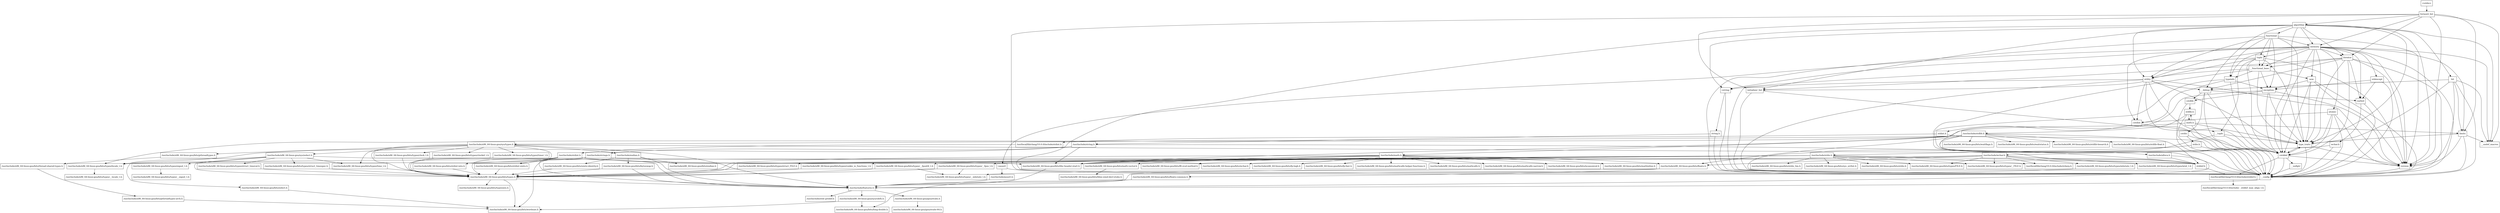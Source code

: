 digraph "dependencies" {
  header_0 [ shape="box", label="\<stdin\>" ];
  header_1 [ shape="box", label="forward_list" ];
  header_100 [ shape="box", label="/usr/include/x86_64-linux-gnu/bits/stdio_lim.h" ];
  header_101 [ shape="box", label="/usr/include/x86_64-linux-gnu/bits/sys_errlist.h" ];
  header_102 [ shape="box", label="/usr/include/x86_64-linux-gnu/bits/stdio.h" ];
  header_103 [ shape="box", label="iterator" ];
  header_104 [ shape="box", label="__functional_base" ];
  header_105 [ shape="box", label="tuple" ];
  header_106 [ shape="box", label="stdexcept" ];
  header_107 [ shape="box", label="cassert" ];
  header_108 [ shape="box", label="/usr/include/assert.h" ];
  header_109 [ shape="box", label="atomic" ];
  header_11 [ shape="box", label="initializer_list" ];
  header_110 [ shape="box", label="algorithm" ];
  header_111 [ shape="box", label="functional" ];
  header_112 [ shape="box", label="bit" ];
  header_12 [ shape="box", label="cstddef" ];
  header_13 [ shape="box", label="version" ];
  header_14 [ shape="box", label="/usr/local/lib/clang/10.0.0/include/stddef.h" ];
  header_15 [ shape="box", label="/usr/local/lib/clang/10.0.0/include/__stddef_max_align_t.h" ];
  header_16 [ shape="box", label="__nullptr" ];
  header_17 [ shape="box", label="type_traits" ];
  header_18 [ shape="box", label="memory" ];
  header_19 [ shape="box", label="typeinfo" ];
  header_2 [ shape="box", label="__config" ];
  header_20 [ shape="box", label="exception" ];
  header_21 [ shape="box", label="cstdlib" ];
  header_22 [ shape="box", label="stdlib.h" ];
  header_23 [ shape="box", label="/usr/include/stdlib.h" ];
  header_24 [ shape="box", label="/usr/include/x86_64-linux-gnu/bits/libc-header-start.h" ];
  header_25 [ shape="box", label="stddef.h" ];
  header_26 [ shape="box", label="/usr/include/x86_64-linux-gnu/bits/waitflags.h" ];
  header_27 [ shape="box", label="/usr/include/x86_64-linux-gnu/bits/waitstatus.h" ];
  header_28 [ shape="box", label="/usr/include/x86_64-linux-gnu/bits/floatn.h" ];
  header_29 [ shape="box", label="/usr/include/x86_64-linux-gnu/bits/floatn-common.h" ];
  header_3 [ shape="box", label="/usr/include/features.h" ];
  header_30 [ shape="box", label="/usr/include/x86_64-linux-gnu/bits/types/locale_t.h" ];
  header_31 [ shape="box", label="/usr/include/x86_64-linux-gnu/bits/types/__locale_t.h" ];
  header_32 [ shape="box", label="/usr/include/x86_64-linux-gnu/sys/types.h" ];
  header_33 [ shape="box", label="/usr/include/x86_64-linux-gnu/bits/types.h" ];
  header_34 [ shape="box", label="/usr/include/x86_64-linux-gnu/bits/typesizes.h" ];
  header_35 [ shape="box", label="/usr/include/x86_64-linux-gnu/bits/types/clock_t.h" ];
  header_36 [ shape="box", label="/usr/include/x86_64-linux-gnu/bits/types/clockid_t.h" ];
  header_37 [ shape="box", label="/usr/include/x86_64-linux-gnu/bits/types/time_t.h" ];
  header_38 [ shape="box", label="/usr/include/x86_64-linux-gnu/bits/types/timer_t.h" ];
  header_39 [ shape="box", label="/usr/include/x86_64-linux-gnu/bits/stdint-intn.h" ];
  header_4 [ shape="box", label="/usr/include/stdc-predef.h" ];
  header_40 [ shape="box", label="/usr/include/endian.h" ];
  header_41 [ shape="box", label="/usr/include/x86_64-linux-gnu/bits/endian.h" ];
  header_42 [ shape="box", label="/usr/include/x86_64-linux-gnu/bits/byteswap.h" ];
  header_43 [ shape="box", label="/usr/include/x86_64-linux-gnu/bits/uintn-identity.h" ];
  header_44 [ shape="box", label="/usr/include/x86_64-linux-gnu/sys/select.h" ];
  header_45 [ shape="box", label="/usr/include/x86_64-linux-gnu/bits/select.h" ];
  header_46 [ shape="box", label="/usr/include/x86_64-linux-gnu/bits/types/sigset_t.h" ];
  header_47 [ shape="box", label="/usr/include/x86_64-linux-gnu/bits/types/__sigset_t.h" ];
  header_48 [ shape="box", label="/usr/include/x86_64-linux-gnu/bits/types/struct_timeval.h" ];
  header_49 [ shape="box", label="/usr/include/x86_64-linux-gnu/bits/types/struct_timespec.h" ];
  header_5 [ shape="box", label="/usr/include/x86_64-linux-gnu/sys/cdefs.h" ];
  header_50 [ shape="box", label="/usr/include/x86_64-linux-gnu/bits/pthreadtypes.h" ];
  header_51 [ shape="box", label="/usr/include/x86_64-linux-gnu/bits/thread-shared-types.h" ];
  header_52 [ shape="box", label="/usr/include/x86_64-linux-gnu/bits/pthreadtypes-arch.h" ];
  header_53 [ shape="box", label="/usr/include/alloca.h" ];
  header_54 [ shape="box", label="/usr/include/x86_64-linux-gnu/bits/stdlib-bsearch.h" ];
  header_55 [ shape="box", label="/usr/include/x86_64-linux-gnu/bits/stdlib-float.h" ];
  header_56 [ shape="box", label="math.h" ];
  header_57 [ shape="box", label="/usr/include/math.h" ];
  header_58 [ shape="box", label="/usr/include/x86_64-linux-gnu/bits/math-vector.h" ];
  header_59 [ shape="box", label="/usr/include/x86_64-linux-gnu/bits/libm-simd-decl-stubs.h" ];
  header_6 [ shape="box", label="/usr/include/x86_64-linux-gnu/bits/wordsize.h" ];
  header_60 [ shape="box", label="/usr/include/x86_64-linux-gnu/bits/flt-eval-method.h" ];
  header_61 [ shape="box", label="/usr/include/x86_64-linux-gnu/bits/fp-logb.h" ];
  header_62 [ shape="box", label="/usr/include/x86_64-linux-gnu/bits/fp-fast.h" ];
  header_63 [ shape="box", label="/usr/include/x86_64-linux-gnu/bits/mathcalls-helper-functions.h" ];
  header_64 [ shape="box", label="/usr/include/x86_64-linux-gnu/bits/mathcalls.h" ];
  header_65 [ shape="box", label="/usr/include/x86_64-linux-gnu/bits/mathcalls-narrow.h" ];
  header_66 [ shape="box", label="/usr/include/x86_64-linux-gnu/bits/iscanonical.h" ];
  header_67 [ shape="box", label="/usr/include/x86_64-linux-gnu/bits/mathinline.h" ];
  header_68 [ shape="box", label="limits" ];
  header_69 [ shape="box", label="__undef_macros" ];
  header_7 [ shape="box", label="/usr/include/x86_64-linux-gnu/bits/long-double.h" ];
  header_70 [ shape="box", label="cstdint" ];
  header_71 [ shape="box", label="stdint.h" ];
  header_72 [ shape="box", label="/usr/local/lib/clang/10.0.0/include/stdint.h" ];
  header_73 [ shape="box", label="/usr/include/stdint.h" ];
  header_74 [ shape="box", label="/usr/include/x86_64-linux-gnu/bits/wchar.h" ];
  header_75 [ shape="box", label="/usr/include/x86_64-linux-gnu/bits/stdint-uintn.h" ];
  header_76 [ shape="box", label="new" ];
  header_77 [ shape="box", label="utility" ];
  header_78 [ shape="box", label="__tuple" ];
  header_79 [ shape="box", label="cstring" ];
  header_8 [ shape="box", label="/usr/include/x86_64-linux-gnu/gnu/stubs.h" ];
  header_80 [ shape="box", label="string.h" ];
  header_81 [ shape="box", label="/usr/include/string.h" ];
  header_82 [ shape="box", label="/usr/include/strings.h" ];
  header_83 [ shape="box", label="__debug" ];
  header_84 [ shape="box", label="iosfwd" ];
  header_85 [ shape="box", label="wchar.h" ];
  header_86 [ shape="box", label="/usr/include/wchar.h" ];
  header_87 [ shape="box", label="/usr/local/lib/clang/10.0.0/include/stdarg.h" ];
  header_88 [ shape="box", label="/usr/include/x86_64-linux-gnu/bits/types/wint_t.h" ];
  header_89 [ shape="box", label="/usr/include/x86_64-linux-gnu/bits/types/mbstate_t.h" ];
  header_9 [ shape="box", label="/usr/include/x86_64-linux-gnu/gnu/stubs-64.h" ];
  header_90 [ shape="box", label="/usr/include/x86_64-linux-gnu/bits/types/__mbstate_t.h" ];
  header_91 [ shape="box", label="/usr/include/x86_64-linux-gnu/bits/types/__FILE.h" ];
  header_92 [ shape="box", label="/usr/include/x86_64-linux-gnu/bits/types/FILE.h" ];
  header_93 [ shape="box", label="cstdio" ];
  header_94 [ shape="box", label="stdio.h" ];
  header_95 [ shape="box", label="/usr/include/stdio.h" ];
  header_96 [ shape="box", label="/usr/include/x86_64-linux-gnu/bits/types/__fpos_t.h" ];
  header_97 [ shape="box", label="/usr/include/x86_64-linux-gnu/bits/types/__fpos64_t.h" ];
  header_98 [ shape="box", label="/usr/include/x86_64-linux-gnu/bits/types/struct_FILE.h" ];
  header_99 [ shape="box", label="/usr/include/x86_64-linux-gnu/bits/types/cookie_io_functions_t.h" ];
  header_68 -> header_69;
  header_68 -> header_17;
  header_68 -> header_2;
  header_68 -> header_13;
  header_72 -> header_73;
  header_73 -> header_39;
  header_73 -> header_24;
  header_73 -> header_33;
  header_73 -> header_6;
  header_73 -> header_74;
  header_73 -> header_75;
  header_70 -> header_71;
  header_70 -> header_2;
  header_71 -> header_72;
  header_71 -> header_2;
  header_76 -> header_17;
  header_76 -> header_2;
  header_76 -> header_20;
  header_76 -> header_12;
  header_76 -> header_13;
  header_77 -> header_17;
  header_77 -> header_11;
  header_77 -> header_12;
  header_77 -> header_13;
  header_77 -> header_70;
  header_77 -> header_2;
  header_77 -> header_83;
  header_77 -> header_78;
  header_77 -> header_79;
  header_75 -> header_33;
  header_78 -> header_17;
  header_78 -> header_2;
  header_78 -> header_12;
  header_79 -> header_80;
  header_79 -> header_2;
  header_112 -> header_17;
  header_112 -> header_13;
  header_112 -> header_69;
  header_112 -> header_2;
  header_112 -> header_83;
  header_112 -> header_68;
  header_110 -> header_17;
  header_110 -> header_11;
  header_110 -> header_12;
  header_110 -> header_13;
  header_110 -> header_18;
  header_110 -> header_69;
  header_110 -> header_2;
  header_110 -> header_77;
  header_110 -> header_83;
  header_110 -> header_79;
  header_110 -> header_112;
  header_110 -> header_103;
  header_110 -> header_111;
  header_111 -> header_17;
  header_111 -> header_13;
  header_111 -> header_18;
  header_111 -> header_19;
  header_111 -> header_20;
  header_111 -> header_2;
  header_111 -> header_77;
  header_111 -> header_105;
  header_111 -> header_104;
  header_46 -> header_47;
  header_45 -> header_6;
  header_44 -> header_37;
  header_44 -> header_33;
  header_44 -> header_46;
  header_44 -> header_45;
  header_44 -> header_3;
  header_44 -> header_49;
  header_44 -> header_48;
  header_43 -> header_33;
  header_42 -> header_3;
  header_42 -> header_33;
  header_40 -> header_43;
  header_40 -> header_3;
  header_40 -> header_41;
  header_40 -> header_42;
  header_105 -> header_17;
  header_105 -> header_12;
  header_105 -> header_13;
  header_105 -> header_2;
  header_105 -> header_77;
  header_105 -> header_104;
  header_105 -> header_78;
  header_104 -> header_17;
  header_104 -> header_19;
  header_104 -> header_20;
  header_104 -> header_76;
  header_104 -> header_77;
  header_104 -> header_2;
  header_107 -> header_2;
  header_107 -> header_108;
  header_106 -> header_2;
  header_106 -> header_20;
  header_106 -> header_84;
  header_49 -> header_33;
  header_48 -> header_33;
  header_5 -> header_6;
  header_5 -> header_7;
  header_2 -> header_3;
  header_3 -> header_4;
  header_3 -> header_5;
  header_3 -> header_8;
  header_0 -> header_1;
  header_1 -> header_11;
  header_1 -> header_13;
  header_1 -> header_18;
  header_1 -> header_2;
  header_1 -> header_103;
  header_1 -> header_69;
  header_1 -> header_68;
  header_1 -> header_110;
  header_8 -> header_9;
  header_58 -> header_59;
  header_50 -> header_51;
  header_51 -> header_52;
  header_52 -> header_6;
  header_53 -> header_25;
  header_53 -> header_3;
  header_56 -> header_68;
  header_56 -> header_57;
  header_56 -> header_2;
  header_56 -> header_17;
  header_56 -> header_22;
  header_57 -> header_58;
  header_57 -> header_28;
  header_57 -> header_24;
  header_57 -> header_33;
  header_57 -> header_61;
  header_57 -> header_60;
  header_57 -> header_63;
  header_57 -> header_62;
  header_57 -> header_65;
  header_57 -> header_64;
  header_57 -> header_67;
  header_57 -> header_66;
  header_29 -> header_7;
  header_29 -> header_3;
  header_28 -> header_29;
  header_28 -> header_3;
  header_25 -> header_14;
  header_24 -> header_3;
  header_21 -> header_2;
  header_21 -> header_22;
  header_20 -> header_21;
  header_20 -> header_17;
  header_20 -> header_2;
  header_20 -> header_12;
  header_20 -> header_13;
  header_23 -> header_53;
  header_23 -> header_54;
  header_23 -> header_28;
  header_23 -> header_25;
  header_23 -> header_24;
  header_23 -> header_27;
  header_23 -> header_26;
  header_23 -> header_32;
  header_23 -> header_55;
  header_23 -> header_30;
  header_22 -> header_2;
  header_22 -> header_56;
  header_22 -> header_23;
  header_38 -> header_33;
  header_39 -> header_33;
  header_36 -> header_33;
  header_37 -> header_33;
  header_35 -> header_33;
  header_32 -> header_38;
  header_32 -> header_39;
  header_32 -> header_36;
  header_32 -> header_37;
  header_32 -> header_35;
  header_32 -> header_50;
  header_32 -> header_33;
  header_32 -> header_25;
  header_32 -> header_44;
  header_32 -> header_3;
  header_32 -> header_40;
  header_33 -> header_6;
  header_33 -> header_34;
  header_33 -> header_3;
  header_30 -> header_31;
  header_109 -> header_70;
  header_109 -> header_17;
  header_109 -> header_2;
  header_109 -> header_12;
  header_109 -> header_13;
  header_108 -> header_3;
  header_89 -> header_90;
  header_83 -> header_21;
  header_83 -> header_93;
  header_83 -> header_2;
  header_83 -> header_12;
  header_83 -> header_84;
  header_82 -> header_25;
  header_82 -> header_3;
  header_82 -> header_30;
  header_81 -> header_25;
  header_81 -> header_24;
  header_81 -> header_30;
  header_81 -> header_82;
  header_80 -> header_81;
  header_80 -> header_2;
  header_86 -> header_28;
  header_86 -> header_25;
  header_86 -> header_24;
  header_86 -> header_30;
  header_86 -> header_89;
  header_86 -> header_88;
  header_86 -> header_74;
  header_86 -> header_87;
  header_86 -> header_91;
  header_86 -> header_92;
  header_85 -> header_2;
  header_85 -> header_86;
  header_84 -> header_2;
  header_84 -> header_85;
  header_103 -> header_17;
  header_103 -> header_11;
  header_103 -> header_12;
  header_103 -> header_13;
  header_103 -> header_2;
  header_103 -> header_83;
  header_103 -> header_104;
  header_103 -> header_84;
  header_14 -> header_15;
  header_16 -> header_2;
  header_17 -> header_2;
  header_17 -> header_12;
  header_17 -> header_13;
  header_11 -> header_2;
  header_11 -> header_12;
  header_12 -> header_14;
  header_12 -> header_16;
  header_12 -> header_17;
  header_12 -> header_2;
  header_12 -> header_13;
  header_13 -> header_2;
  header_18 -> header_79;
  header_18 -> header_17;
  header_18 -> header_12;
  header_18 -> header_13;
  header_18 -> header_19;
  header_18 -> header_105;
  header_18 -> header_70;
  header_18 -> header_76;
  header_18 -> header_77;
  header_18 -> header_69;
  header_18 -> header_68;
  header_18 -> header_104;
  header_18 -> header_2;
  header_18 -> header_107;
  header_18 -> header_106;
  header_18 -> header_109;
  header_18 -> header_103;
  header_18 -> header_84;
  header_19 -> header_70;
  header_19 -> header_2;
  header_19 -> header_20;
  header_19 -> header_12;
  header_98 -> header_33;
  header_99 -> header_33;
  header_94 -> header_95;
  header_94 -> header_2;
  header_95 -> header_25;
  header_95 -> header_24;
  header_95 -> header_33;
  header_95 -> header_100;
  header_95 -> header_101;
  header_95 -> header_98;
  header_95 -> header_99;
  header_95 -> header_96;
  header_95 -> header_97;
  header_95 -> header_87;
  header_95 -> header_91;
  header_95 -> header_92;
  header_95 -> header_102;
  header_96 -> header_90;
  header_96 -> header_33;
  header_97 -> header_90;
  header_97 -> header_33;
  header_93 -> header_94;
  header_93 -> header_2;
}